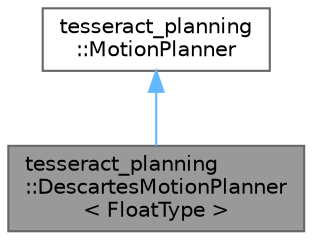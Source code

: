 digraph "tesseract_planning::DescartesMotionPlanner&lt; FloatType &gt;"
{
 // LATEX_PDF_SIZE
  bgcolor="transparent";
  edge [fontname=Helvetica,fontsize=10,labelfontname=Helvetica,labelfontsize=10];
  node [fontname=Helvetica,fontsize=10,shape=box,height=0.2,width=0.4];
  Node1 [label="tesseract_planning\l::DescartesMotionPlanner\l\< FloatType \>",height=0.2,width=0.4,color="gray40", fillcolor="grey60", style="filled", fontcolor="black",tooltip=" "];
  Node2 -> Node1 [dir="back",color="steelblue1",style="solid"];
  Node2 [label="tesseract_planning\l::MotionPlanner",height=0.2,width=0.4,color="gray40", fillcolor="white", style="filled",URL="$dd/d5f/classtesseract__planning_1_1MotionPlanner.html",tooltip=" "];
}
